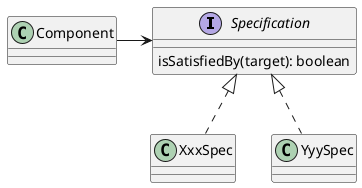 @startuml Specification Pattern

interface Specification {
  isSatisfiedBy(target): boolean
}

Specification <|.. XxxSpec
Specification <|.. YyySpec

Component -> Specification
@enduml